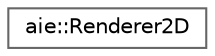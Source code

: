 digraph "Graphical Class Hierarchy"
{
 // LATEX_PDF_SIZE
  bgcolor="transparent";
  edge [fontname=Helvetica,fontsize=10,labelfontname=Helvetica,labelfontsize=10];
  node [fontname=Helvetica,fontsize=10,shape=box,height=0.2,width=0.4];
  rankdir="LR";
  Node0 [id="Node000000",label="aie::Renderer2D",height=0.2,width=0.4,color="grey40", fillcolor="white", style="filled",URL="$classaie_1_1_renderer2_d.html",tooltip=" "];
}
